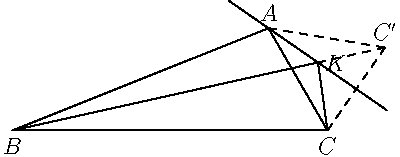 
import graph;
import geometry;
import contour;

size(200);

//xaxis("$x$", -6,6, Arrow);
//yaxis("$y$", -4,4, Arrow);

real a = 5;
real b = 3;
real c = 4;

pair B = (-1*c, 0);
label("$B$", B, S);
pair C = (c, 0);
label("$C$", C, S);

pair O = (0,0);
//label("$O$", O, S);
path myellipse = ellipse(O, a, b);
//draw(myellipse);

real theta = pi / 3;
pair A = (a*cos(theta), b*sin(theta));
label("$A$", A, N);

real tangentline(pair t) {
  real x = t.x;
  real y = t.y;
  return A.x*x/(a*a)+A.y*y/(b*b)-1;
}

guide[][] g1 = contour(tangentline, (0, 0), (5.5, 3.5), new real[]{0}, 100);
//draw(g1);

draw(B -- A -- C -- cycle);

real nontangentline(real x) {
  return A.y-(2*b*b*A.x)/(a*a*A.y)*(x-A.x);
}

real tmin = A.x - 1;
real tmax = A.x + 3;

pair TL = (tmin, nontangentline(tmin));
pair TR = (tmax, nontangentline(tmax));
draw(TL -- TR);

pair C1 = reflect(TL, TR) * C;
label("$C'$", C1, N);
draw(C -- C1, dashed);
draw(A -- C1, dashed);

pair K = intersectionpoint(B -- C1, TL -- TR);
label("$K$", K, E);
draw(B -- K -- C);
draw(K -- C1, dashed);
